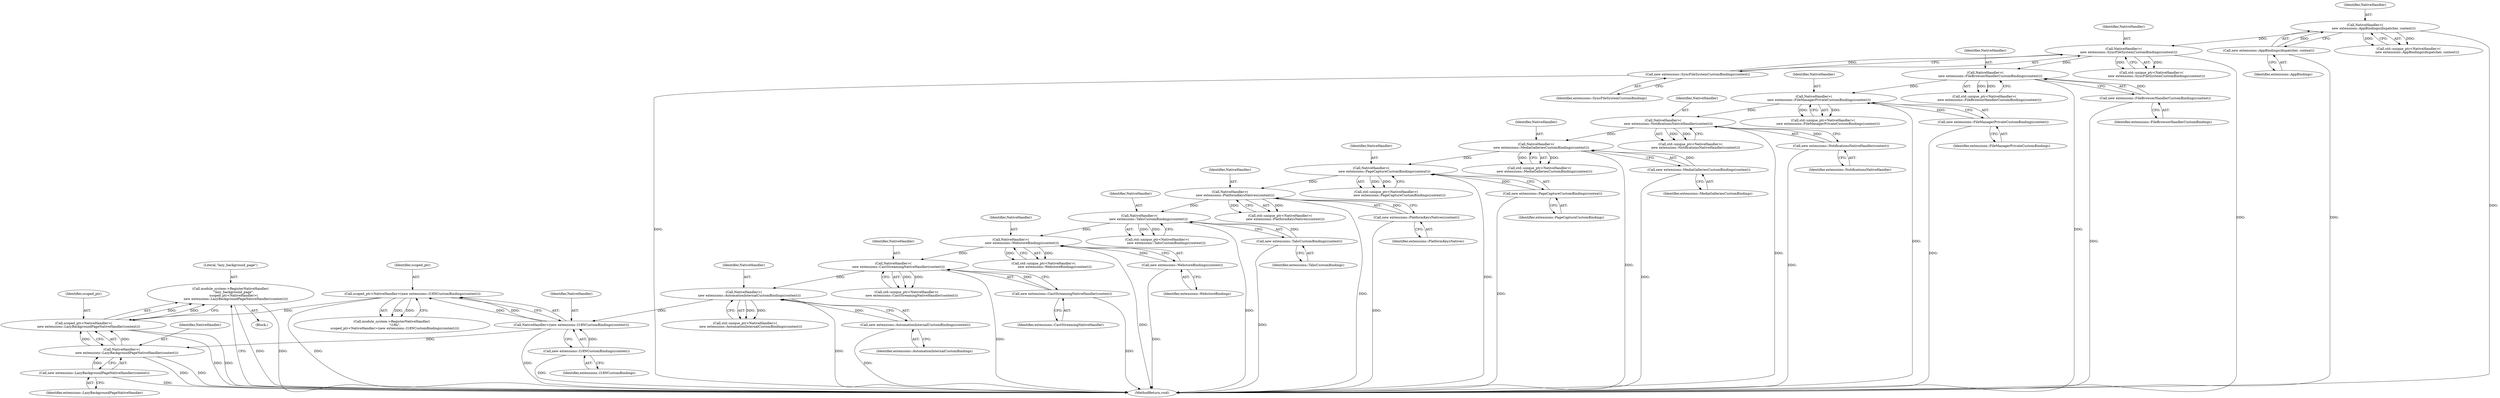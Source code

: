digraph "0_Chrome_c0569cc04741cccf6548c2169fcc1609d958523f@API" {
"1000214" [label="(Call,module_system->RegisterNativeHandler(\n      \"lazy_background_page\",\n      scoped_ptr<NativeHandler>(\n          new extensions::LazyBackgroundPageNativeHandler(context))))"];
"1000216" [label="(Call,scoped_ptr<NativeHandler>(\n          new extensions::LazyBackgroundPageNativeHandler(context)))"];
"1000208" [label="(Call,scoped_ptr<NativeHandler>(new extensions::I18NCustomBindings(context)))"];
"1000210" [label="(Call,NativeHandler>(new extensions::I18NCustomBindings(context)))"];
"1000202" [label="(Call,NativeHandler>(\n           new extensions::AutomationInternalCustomBindings(context)))"];
"1000194" [label="(Call,NativeHandler>(\n          new extensions::CastStreamingNativeHandler(context)))"];
"1000186" [label="(Call,NativeHandler>(\n                      new extensions::WebstoreBindings(context)))"];
"1000178" [label="(Call,NativeHandler>(\n                  new extensions::TabsCustomBindings(context)))"];
"1000170" [label="(Call,NativeHandler>(\n          new extensions::PlatformKeysNatives(context)))"];
"1000162" [label="(Call,NativeHandler>(\n                          new extensions::PageCaptureCustomBindings(context)))"];
"1000154" [label="(Call,NativeHandler>(\n          new extensions::MediaGalleriesCustomBindings(context)))"];
"1000146" [label="(Call,NativeHandler>(\n          new extensions::NotificationsNativeHandler(context)))"];
"1000138" [label="(Call,NativeHandler>(\n          new extensions::FileManagerPrivateCustomBindings(context)))"];
"1000130" [label="(Call,NativeHandler>(\n          new extensions::FileBrowserHandlerCustomBindings(context)))"];
"1000122" [label="(Call,NativeHandler>(\n          new extensions::SyncFileSystemCustomBindings(context)))"];
"1000114" [label="(Call,NativeHandler>(\n                 new extensions::AppBindings(dispatcher, context)))"];
"1000116" [label="(Call,new extensions::AppBindings(dispatcher, context))"];
"1000124" [label="(Call,new extensions::SyncFileSystemCustomBindings(context))"];
"1000132" [label="(Call,new extensions::FileBrowserHandlerCustomBindings(context))"];
"1000140" [label="(Call,new extensions::FileManagerPrivateCustomBindings(context))"];
"1000148" [label="(Call,new extensions::NotificationsNativeHandler(context))"];
"1000156" [label="(Call,new extensions::MediaGalleriesCustomBindings(context))"];
"1000164" [label="(Call,new extensions::PageCaptureCustomBindings(context))"];
"1000172" [label="(Call,new extensions::PlatformKeysNatives(context))"];
"1000180" [label="(Call,new extensions::TabsCustomBindings(context))"];
"1000188" [label="(Call,new extensions::WebstoreBindings(context))"];
"1000196" [label="(Call,new extensions::CastStreamingNativeHandler(context))"];
"1000204" [label="(Call,new extensions::AutomationInternalCustomBindings(context))"];
"1000212" [label="(Call,new extensions::I18NCustomBindings(context))"];
"1000218" [label="(Call,NativeHandler>(\n          new extensions::LazyBackgroundPageNativeHandler(context)))"];
"1000220" [label="(Call,new extensions::LazyBackgroundPageNativeHandler(context))"];
"1000157" [label="(Identifier,extensions::MediaGalleriesCustomBindings)"];
"1000189" [label="(Identifier,extensions::WebstoreBindings)"];
"1000123" [label="(Identifier,NativeHandler)"];
"1000222" [label="(MethodReturn,void)"];
"1000180" [label="(Call,new extensions::TabsCustomBindings(context))"];
"1000188" [label="(Call,new extensions::WebstoreBindings(context))"];
"1000170" [label="(Call,NativeHandler>(\n          new extensions::PlatformKeysNatives(context)))"];
"1000112" [label="(Call,std::unique_ptr<NativeHandler>(\n                 new extensions::AppBindings(dispatcher, context)))"];
"1000116" [label="(Call,new extensions::AppBindings(dispatcher, context))"];
"1000136" [label="(Call,std::unique_ptr<NativeHandler>(\n          new extensions::FileManagerPrivateCustomBindings(context)))"];
"1000192" [label="(Call,std::unique_ptr<NativeHandler>(\n          new extensions::CastStreamingNativeHandler(context)))"];
"1000155" [label="(Identifier,NativeHandler)"];
"1000212" [label="(Call,new extensions::I18NCustomBindings(context))"];
"1000187" [label="(Identifier,NativeHandler)"];
"1000144" [label="(Call,std::unique_ptr<NativeHandler>(\n          new extensions::NotificationsNativeHandler(context)))"];
"1000148" [label="(Call,new extensions::NotificationsNativeHandler(context))"];
"1000114" [label="(Call,NativeHandler>(\n                 new extensions::AppBindings(dispatcher, context)))"];
"1000178" [label="(Call,NativeHandler>(\n                  new extensions::TabsCustomBindings(context)))"];
"1000205" [label="(Identifier,extensions::AutomationInternalCustomBindings)"];
"1000200" [label="(Call,std::unique_ptr<NativeHandler>(\n           new extensions::AutomationInternalCustomBindings(context)))"];
"1000219" [label="(Identifier,NativeHandler)"];
"1000124" [label="(Call,new extensions::SyncFileSystemCustomBindings(context))"];
"1000184" [label="(Call,std::unique_ptr<NativeHandler>(\n                      new extensions::WebstoreBindings(context)))"];
"1000138" [label="(Call,NativeHandler>(\n          new extensions::FileManagerPrivateCustomBindings(context)))"];
"1000218" [label="(Call,NativeHandler>(\n          new extensions::LazyBackgroundPageNativeHandler(context)))"];
"1000109" [label="(Block,)"];
"1000194" [label="(Call,NativeHandler>(\n          new extensions::CastStreamingNativeHandler(context)))"];
"1000186" [label="(Call,NativeHandler>(\n                      new extensions::WebstoreBindings(context)))"];
"1000125" [label="(Identifier,extensions::SyncFileSystemCustomBindings)"];
"1000214" [label="(Call,module_system->RegisterNativeHandler(\n      \"lazy_background_page\",\n      scoped_ptr<NativeHandler>(\n          new extensions::LazyBackgroundPageNativeHandler(context))))"];
"1000221" [label="(Identifier,extensions::LazyBackgroundPageNativeHandler)"];
"1000181" [label="(Identifier,extensions::TabsCustomBindings)"];
"1000208" [label="(Call,scoped_ptr<NativeHandler>(new extensions::I18NCustomBindings(context)))"];
"1000206" [label="(Call,module_system->RegisterNativeHandler(\n      \"i18n\",\n      scoped_ptr<NativeHandler>(new extensions::I18NCustomBindings(context))))"];
"1000196" [label="(Call,new extensions::CastStreamingNativeHandler(context))"];
"1000152" [label="(Call,std::unique_ptr<NativeHandler>(\n          new extensions::MediaGalleriesCustomBindings(context)))"];
"1000115" [label="(Identifier,NativeHandler)"];
"1000117" [label="(Identifier,extensions::AppBindings)"];
"1000202" [label="(Call,NativeHandler>(\n           new extensions::AutomationInternalCustomBindings(context)))"];
"1000168" [label="(Call,std::unique_ptr<NativeHandler>(\n          new extensions::PlatformKeysNatives(context)))"];
"1000176" [label="(Call,std::unique_ptr<NativeHandler>(\n                  new extensions::TabsCustomBindings(context)))"];
"1000162" [label="(Call,NativeHandler>(\n                          new extensions::PageCaptureCustomBindings(context)))"];
"1000140" [label="(Call,new extensions::FileManagerPrivateCustomBindings(context))"];
"1000217" [label="(Identifier,scoped_ptr)"];
"1000128" [label="(Call,std::unique_ptr<NativeHandler>(\n          new extensions::FileBrowserHandlerCustomBindings(context)))"];
"1000204" [label="(Call,new extensions::AutomationInternalCustomBindings(context))"];
"1000149" [label="(Identifier,extensions::NotificationsNativeHandler)"];
"1000210" [label="(Call,NativeHandler>(new extensions::I18NCustomBindings(context)))"];
"1000203" [label="(Identifier,NativeHandler)"];
"1000172" [label="(Call,new extensions::PlatformKeysNatives(context))"];
"1000165" [label="(Identifier,extensions::PageCaptureCustomBindings)"];
"1000215" [label="(Literal,\"lazy_background_page\")"];
"1000211" [label="(Identifier,NativeHandler)"];
"1000195" [label="(Identifier,NativeHandler)"];
"1000141" [label="(Identifier,extensions::FileManagerPrivateCustomBindings)"];
"1000171" [label="(Identifier,NativeHandler)"];
"1000164" [label="(Call,new extensions::PageCaptureCustomBindings(context))"];
"1000120" [label="(Call,std::unique_ptr<NativeHandler>(\n          new extensions::SyncFileSystemCustomBindings(context)))"];
"1000133" [label="(Identifier,extensions::FileBrowserHandlerCustomBindings)"];
"1000173" [label="(Identifier,extensions::PlatformKeysNatives)"];
"1000163" [label="(Identifier,NativeHandler)"];
"1000139" [label="(Identifier,NativeHandler)"];
"1000131" [label="(Identifier,NativeHandler)"];
"1000122" [label="(Call,NativeHandler>(\n          new extensions::SyncFileSystemCustomBindings(context)))"];
"1000156" [label="(Call,new extensions::MediaGalleriesCustomBindings(context))"];
"1000179" [label="(Identifier,NativeHandler)"];
"1000147" [label="(Identifier,NativeHandler)"];
"1000132" [label="(Call,new extensions::FileBrowserHandlerCustomBindings(context))"];
"1000220" [label="(Call,new extensions::LazyBackgroundPageNativeHandler(context))"];
"1000160" [label="(Call,std::unique_ptr<NativeHandler>(\n                          new extensions::PageCaptureCustomBindings(context)))"];
"1000216" [label="(Call,scoped_ptr<NativeHandler>(\n          new extensions::LazyBackgroundPageNativeHandler(context)))"];
"1000130" [label="(Call,NativeHandler>(\n          new extensions::FileBrowserHandlerCustomBindings(context)))"];
"1000146" [label="(Call,NativeHandler>(\n          new extensions::NotificationsNativeHandler(context)))"];
"1000197" [label="(Identifier,extensions::CastStreamingNativeHandler)"];
"1000213" [label="(Identifier,extensions::I18NCustomBindings)"];
"1000154" [label="(Call,NativeHandler>(\n          new extensions::MediaGalleriesCustomBindings(context)))"];
"1000209" [label="(Identifier,scoped_ptr)"];
"1000214" -> "1000109"  [label="AST: "];
"1000214" -> "1000216"  [label="CFG: "];
"1000215" -> "1000214"  [label="AST: "];
"1000216" -> "1000214"  [label="AST: "];
"1000222" -> "1000214"  [label="CFG: "];
"1000214" -> "1000222"  [label="DDG: "];
"1000214" -> "1000222"  [label="DDG: "];
"1000216" -> "1000214"  [label="DDG: "];
"1000216" -> "1000214"  [label="DDG: "];
"1000216" -> "1000218"  [label="CFG: "];
"1000217" -> "1000216"  [label="AST: "];
"1000218" -> "1000216"  [label="AST: "];
"1000216" -> "1000222"  [label="DDG: "];
"1000216" -> "1000222"  [label="DDG: "];
"1000208" -> "1000216"  [label="DDG: "];
"1000218" -> "1000216"  [label="DDG: "];
"1000218" -> "1000216"  [label="DDG: "];
"1000208" -> "1000206"  [label="AST: "];
"1000208" -> "1000210"  [label="CFG: "];
"1000209" -> "1000208"  [label="AST: "];
"1000210" -> "1000208"  [label="AST: "];
"1000206" -> "1000208"  [label="CFG: "];
"1000208" -> "1000222"  [label="DDG: "];
"1000208" -> "1000206"  [label="DDG: "];
"1000208" -> "1000206"  [label="DDG: "];
"1000210" -> "1000208"  [label="DDG: "];
"1000210" -> "1000208"  [label="DDG: "];
"1000210" -> "1000212"  [label="CFG: "];
"1000211" -> "1000210"  [label="AST: "];
"1000212" -> "1000210"  [label="AST: "];
"1000210" -> "1000222"  [label="DDG: "];
"1000202" -> "1000210"  [label="DDG: "];
"1000212" -> "1000210"  [label="DDG: "];
"1000210" -> "1000218"  [label="DDG: "];
"1000202" -> "1000200"  [label="AST: "];
"1000202" -> "1000204"  [label="CFG: "];
"1000203" -> "1000202"  [label="AST: "];
"1000204" -> "1000202"  [label="AST: "];
"1000200" -> "1000202"  [label="CFG: "];
"1000202" -> "1000222"  [label="DDG: "];
"1000202" -> "1000200"  [label="DDG: "];
"1000202" -> "1000200"  [label="DDG: "];
"1000194" -> "1000202"  [label="DDG: "];
"1000204" -> "1000202"  [label="DDG: "];
"1000194" -> "1000192"  [label="AST: "];
"1000194" -> "1000196"  [label="CFG: "];
"1000195" -> "1000194"  [label="AST: "];
"1000196" -> "1000194"  [label="AST: "];
"1000192" -> "1000194"  [label="CFG: "];
"1000194" -> "1000222"  [label="DDG: "];
"1000194" -> "1000192"  [label="DDG: "];
"1000194" -> "1000192"  [label="DDG: "];
"1000186" -> "1000194"  [label="DDG: "];
"1000196" -> "1000194"  [label="DDG: "];
"1000186" -> "1000184"  [label="AST: "];
"1000186" -> "1000188"  [label="CFG: "];
"1000187" -> "1000186"  [label="AST: "];
"1000188" -> "1000186"  [label="AST: "];
"1000184" -> "1000186"  [label="CFG: "];
"1000186" -> "1000222"  [label="DDG: "];
"1000186" -> "1000184"  [label="DDG: "];
"1000186" -> "1000184"  [label="DDG: "];
"1000178" -> "1000186"  [label="DDG: "];
"1000188" -> "1000186"  [label="DDG: "];
"1000178" -> "1000176"  [label="AST: "];
"1000178" -> "1000180"  [label="CFG: "];
"1000179" -> "1000178"  [label="AST: "];
"1000180" -> "1000178"  [label="AST: "];
"1000176" -> "1000178"  [label="CFG: "];
"1000178" -> "1000222"  [label="DDG: "];
"1000178" -> "1000176"  [label="DDG: "];
"1000178" -> "1000176"  [label="DDG: "];
"1000170" -> "1000178"  [label="DDG: "];
"1000180" -> "1000178"  [label="DDG: "];
"1000170" -> "1000168"  [label="AST: "];
"1000170" -> "1000172"  [label="CFG: "];
"1000171" -> "1000170"  [label="AST: "];
"1000172" -> "1000170"  [label="AST: "];
"1000168" -> "1000170"  [label="CFG: "];
"1000170" -> "1000222"  [label="DDG: "];
"1000170" -> "1000168"  [label="DDG: "];
"1000170" -> "1000168"  [label="DDG: "];
"1000162" -> "1000170"  [label="DDG: "];
"1000172" -> "1000170"  [label="DDG: "];
"1000162" -> "1000160"  [label="AST: "];
"1000162" -> "1000164"  [label="CFG: "];
"1000163" -> "1000162"  [label="AST: "];
"1000164" -> "1000162"  [label="AST: "];
"1000160" -> "1000162"  [label="CFG: "];
"1000162" -> "1000222"  [label="DDG: "];
"1000162" -> "1000160"  [label="DDG: "];
"1000162" -> "1000160"  [label="DDG: "];
"1000154" -> "1000162"  [label="DDG: "];
"1000164" -> "1000162"  [label="DDG: "];
"1000154" -> "1000152"  [label="AST: "];
"1000154" -> "1000156"  [label="CFG: "];
"1000155" -> "1000154"  [label="AST: "];
"1000156" -> "1000154"  [label="AST: "];
"1000152" -> "1000154"  [label="CFG: "];
"1000154" -> "1000222"  [label="DDG: "];
"1000154" -> "1000152"  [label="DDG: "];
"1000154" -> "1000152"  [label="DDG: "];
"1000146" -> "1000154"  [label="DDG: "];
"1000156" -> "1000154"  [label="DDG: "];
"1000146" -> "1000144"  [label="AST: "];
"1000146" -> "1000148"  [label="CFG: "];
"1000147" -> "1000146"  [label="AST: "];
"1000148" -> "1000146"  [label="AST: "];
"1000144" -> "1000146"  [label="CFG: "];
"1000146" -> "1000222"  [label="DDG: "];
"1000146" -> "1000144"  [label="DDG: "];
"1000146" -> "1000144"  [label="DDG: "];
"1000138" -> "1000146"  [label="DDG: "];
"1000148" -> "1000146"  [label="DDG: "];
"1000138" -> "1000136"  [label="AST: "];
"1000138" -> "1000140"  [label="CFG: "];
"1000139" -> "1000138"  [label="AST: "];
"1000140" -> "1000138"  [label="AST: "];
"1000136" -> "1000138"  [label="CFG: "];
"1000138" -> "1000222"  [label="DDG: "];
"1000138" -> "1000136"  [label="DDG: "];
"1000138" -> "1000136"  [label="DDG: "];
"1000130" -> "1000138"  [label="DDG: "];
"1000140" -> "1000138"  [label="DDG: "];
"1000130" -> "1000128"  [label="AST: "];
"1000130" -> "1000132"  [label="CFG: "];
"1000131" -> "1000130"  [label="AST: "];
"1000132" -> "1000130"  [label="AST: "];
"1000128" -> "1000130"  [label="CFG: "];
"1000130" -> "1000222"  [label="DDG: "];
"1000130" -> "1000128"  [label="DDG: "];
"1000130" -> "1000128"  [label="DDG: "];
"1000122" -> "1000130"  [label="DDG: "];
"1000132" -> "1000130"  [label="DDG: "];
"1000122" -> "1000120"  [label="AST: "];
"1000122" -> "1000124"  [label="CFG: "];
"1000123" -> "1000122"  [label="AST: "];
"1000124" -> "1000122"  [label="AST: "];
"1000120" -> "1000122"  [label="CFG: "];
"1000122" -> "1000222"  [label="DDG: "];
"1000122" -> "1000120"  [label="DDG: "];
"1000122" -> "1000120"  [label="DDG: "];
"1000114" -> "1000122"  [label="DDG: "];
"1000124" -> "1000122"  [label="DDG: "];
"1000114" -> "1000112"  [label="AST: "];
"1000114" -> "1000116"  [label="CFG: "];
"1000115" -> "1000114"  [label="AST: "];
"1000116" -> "1000114"  [label="AST: "];
"1000112" -> "1000114"  [label="CFG: "];
"1000114" -> "1000222"  [label="DDG: "];
"1000114" -> "1000112"  [label="DDG: "];
"1000114" -> "1000112"  [label="DDG: "];
"1000116" -> "1000114"  [label="DDG: "];
"1000116" -> "1000117"  [label="CFG: "];
"1000117" -> "1000116"  [label="AST: "];
"1000116" -> "1000222"  [label="DDG: "];
"1000124" -> "1000125"  [label="CFG: "];
"1000125" -> "1000124"  [label="AST: "];
"1000124" -> "1000222"  [label="DDG: "];
"1000132" -> "1000133"  [label="CFG: "];
"1000133" -> "1000132"  [label="AST: "];
"1000132" -> "1000222"  [label="DDG: "];
"1000140" -> "1000141"  [label="CFG: "];
"1000141" -> "1000140"  [label="AST: "];
"1000140" -> "1000222"  [label="DDG: "];
"1000148" -> "1000149"  [label="CFG: "];
"1000149" -> "1000148"  [label="AST: "];
"1000148" -> "1000222"  [label="DDG: "];
"1000156" -> "1000157"  [label="CFG: "];
"1000157" -> "1000156"  [label="AST: "];
"1000156" -> "1000222"  [label="DDG: "];
"1000164" -> "1000165"  [label="CFG: "];
"1000165" -> "1000164"  [label="AST: "];
"1000164" -> "1000222"  [label="DDG: "];
"1000172" -> "1000173"  [label="CFG: "];
"1000173" -> "1000172"  [label="AST: "];
"1000172" -> "1000222"  [label="DDG: "];
"1000180" -> "1000181"  [label="CFG: "];
"1000181" -> "1000180"  [label="AST: "];
"1000180" -> "1000222"  [label="DDG: "];
"1000188" -> "1000189"  [label="CFG: "];
"1000189" -> "1000188"  [label="AST: "];
"1000188" -> "1000222"  [label="DDG: "];
"1000196" -> "1000197"  [label="CFG: "];
"1000197" -> "1000196"  [label="AST: "];
"1000196" -> "1000222"  [label="DDG: "];
"1000204" -> "1000205"  [label="CFG: "];
"1000205" -> "1000204"  [label="AST: "];
"1000204" -> "1000222"  [label="DDG: "];
"1000212" -> "1000213"  [label="CFG: "];
"1000213" -> "1000212"  [label="AST: "];
"1000212" -> "1000222"  [label="DDG: "];
"1000218" -> "1000220"  [label="CFG: "];
"1000219" -> "1000218"  [label="AST: "];
"1000220" -> "1000218"  [label="AST: "];
"1000218" -> "1000222"  [label="DDG: "];
"1000218" -> "1000222"  [label="DDG: "];
"1000220" -> "1000218"  [label="DDG: "];
"1000220" -> "1000221"  [label="CFG: "];
"1000221" -> "1000220"  [label="AST: "];
"1000220" -> "1000222"  [label="DDG: "];
}
